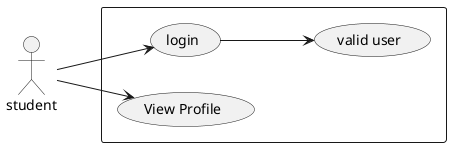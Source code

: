 
@startuml

    left to right direction

    actor student

    rectangle {
        usecase "login" as login

        usecase "valid user" as validUser

        usecase "View Profile" as viewProfile


    }

    student --> viewProfile
    student --> login

    login --> validUser
@enduml